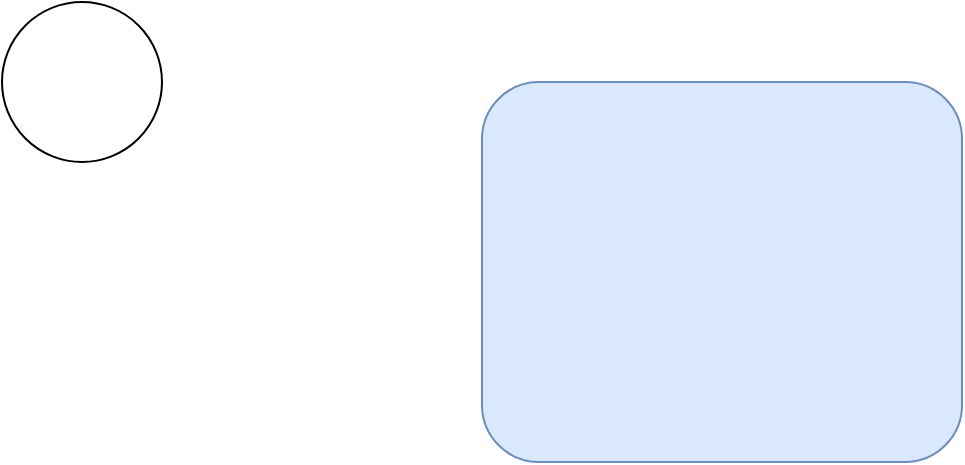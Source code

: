 <mxfile version="23.1.4" type="github">
  <diagram name="Side-1" id="M3Rd7NAe1DH0WTdxckw0">
    <mxGraphModel dx="786" dy="443" grid="1" gridSize="10" guides="1" tooltips="1" connect="1" arrows="1" fold="1" page="1" pageScale="1" pageWidth="827" pageHeight="1169" math="0" shadow="0">
      <root>
        <mxCell id="0" />
        <mxCell id="1" parent="0" />
        <mxCell id="PFaZbm4yb0mD0eWbJwT9-1" value="" style="rounded=1;whiteSpace=wrap;html=1;fillColor=#dae8fc;strokeColor=#6c8ebf;" parent="1" vertex="1">
          <mxGeometry x="340" y="130" width="240" height="190" as="geometry" />
        </mxCell>
        <mxCell id="L6vwFAO6Mp50K6LfDYCX-1" value="" style="ellipse;whiteSpace=wrap;html=1;aspect=fixed;" vertex="1" parent="1">
          <mxGeometry x="100" y="90" width="80" height="80" as="geometry" />
        </mxCell>
      </root>
    </mxGraphModel>
  </diagram>
</mxfile>
